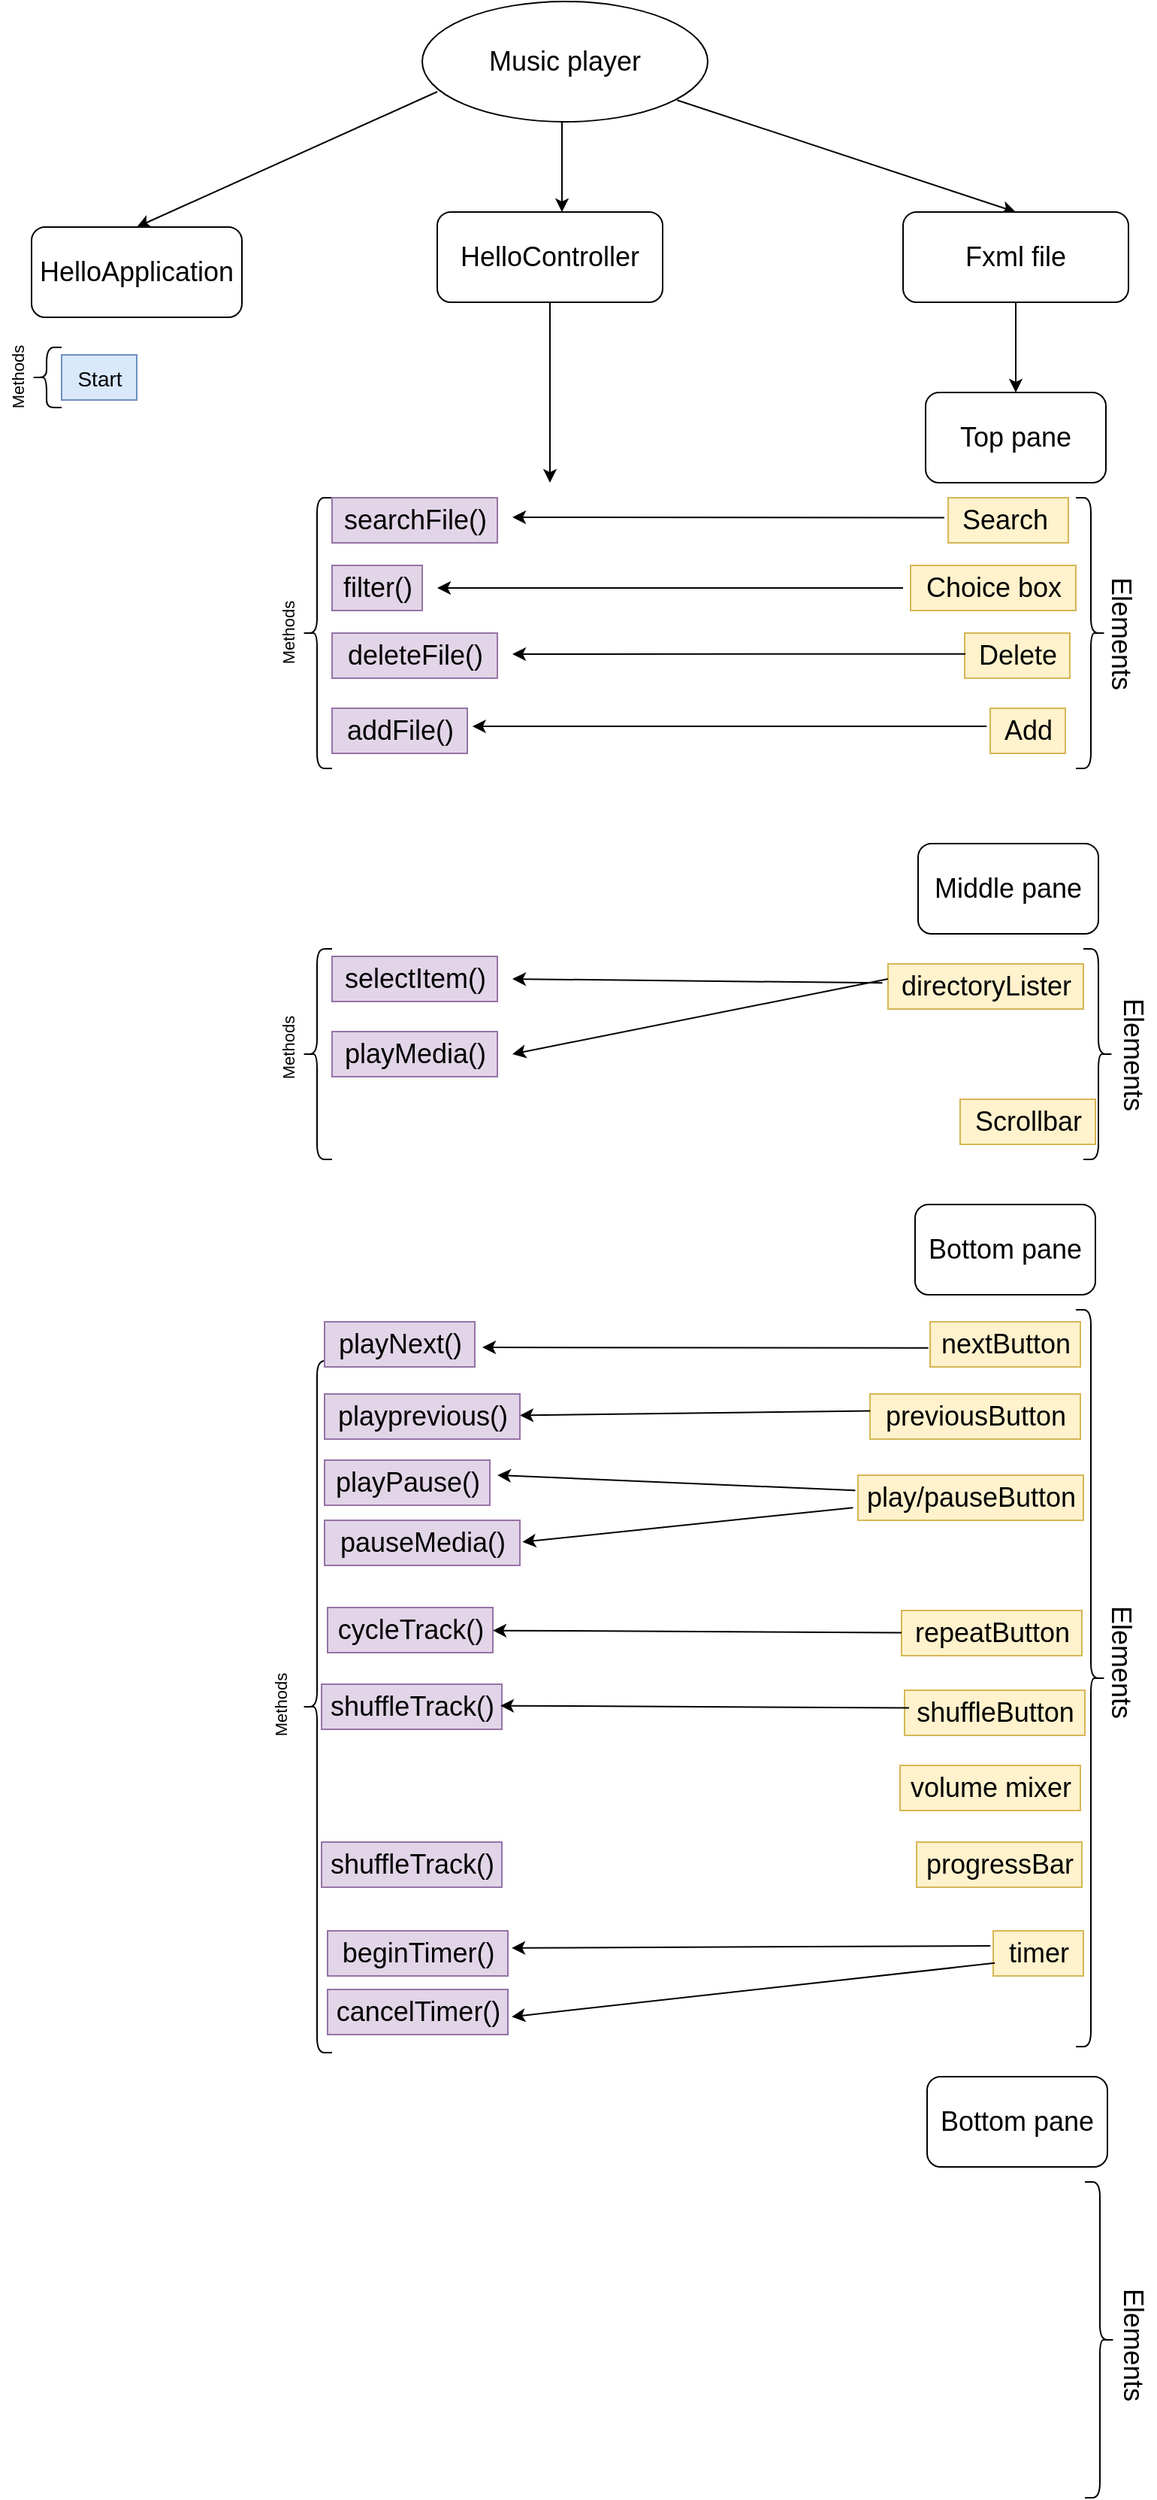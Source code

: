<mxfile version="18.1.3" type="github">
  <diagram id="jwbU3KSv2Wnw2e9hOpOf" name="Page-1">
    <mxGraphModel dx="1339" dy="807" grid="1" gridSize="10" guides="1" tooltips="1" connect="1" arrows="1" fold="1" page="1" pageScale="1" pageWidth="827" pageHeight="1169" math="0" shadow="0">
      <root>
        <mxCell id="0" />
        <mxCell id="1" parent="0" />
        <mxCell id="LroWwQaYujwsyl1GiZ47-1" value="&lt;font style=&quot;font-size: 18px;&quot;&gt;Music player&lt;/font&gt;" style="ellipse;whiteSpace=wrap;html=1;" vertex="1" parent="1">
          <mxGeometry x="300" y="20" width="190" height="80" as="geometry" />
        </mxCell>
        <mxCell id="LroWwQaYujwsyl1GiZ47-4" value="" style="endArrow=classic;html=1;rounded=0;fontSize=18;entryX=0.5;entryY=0;entryDx=0;entryDy=0;" edge="1" parent="1" target="LroWwQaYujwsyl1GiZ47-7">
          <mxGeometry width="50" height="50" relative="1" as="geometry">
            <mxPoint x="310" y="80" as="sourcePoint" />
            <mxPoint x="120" y="160" as="targetPoint" />
          </mxGeometry>
        </mxCell>
        <mxCell id="LroWwQaYujwsyl1GiZ47-5" value="" style="endArrow=classic;html=1;rounded=0;fontSize=18;exitX=0.5;exitY=1;exitDx=0;exitDy=0;" edge="1" parent="1">
          <mxGeometry width="50" height="50" relative="1" as="geometry">
            <mxPoint x="393" y="100" as="sourcePoint" />
            <mxPoint x="393" y="160" as="targetPoint" />
          </mxGeometry>
        </mxCell>
        <mxCell id="LroWwQaYujwsyl1GiZ47-6" value="" style="endArrow=classic;html=1;rounded=0;fontSize=18;exitX=0.893;exitY=0.82;exitDx=0;exitDy=0;exitPerimeter=0;entryX=0.5;entryY=0;entryDx=0;entryDy=0;" edge="1" parent="1" source="LroWwQaYujwsyl1GiZ47-1" target="LroWwQaYujwsyl1GiZ47-9">
          <mxGeometry width="50" height="50" relative="1" as="geometry">
            <mxPoint x="430" y="270" as="sourcePoint" />
            <mxPoint x="660" y="160" as="targetPoint" />
          </mxGeometry>
        </mxCell>
        <mxCell id="LroWwQaYujwsyl1GiZ47-7" value="HelloApplication" style="rounded=1;whiteSpace=wrap;html=1;fontSize=18;" vertex="1" parent="1">
          <mxGeometry x="40" y="170" width="140" height="60" as="geometry" />
        </mxCell>
        <mxCell id="LroWwQaYujwsyl1GiZ47-8" value="HelloController" style="rounded=1;whiteSpace=wrap;html=1;fontSize=18;" vertex="1" parent="1">
          <mxGeometry x="310" y="160" width="150" height="60" as="geometry" />
        </mxCell>
        <mxCell id="LroWwQaYujwsyl1GiZ47-9" value="Fxml file" style="rounded=1;whiteSpace=wrap;html=1;fontSize=18;" vertex="1" parent="1">
          <mxGeometry x="620" y="160" width="150" height="60" as="geometry" />
        </mxCell>
        <mxCell id="LroWwQaYujwsyl1GiZ47-10" value="" style="endArrow=classic;html=1;rounded=0;fontSize=18;exitX=0.5;exitY=1;exitDx=0;exitDy=0;" edge="1" parent="1" source="LroWwQaYujwsyl1GiZ47-8">
          <mxGeometry width="50" height="50" relative="1" as="geometry">
            <mxPoint x="430" y="270" as="sourcePoint" />
            <mxPoint x="385" y="340" as="targetPoint" />
          </mxGeometry>
        </mxCell>
        <mxCell id="LroWwQaYujwsyl1GiZ47-11" value="" style="endArrow=classic;html=1;rounded=0;fontSize=18;exitX=0.5;exitY=1;exitDx=0;exitDy=0;" edge="1" parent="1" source="LroWwQaYujwsyl1GiZ47-9">
          <mxGeometry width="50" height="50" relative="1" as="geometry">
            <mxPoint x="430" y="270" as="sourcePoint" />
            <mxPoint x="695" y="280" as="targetPoint" />
          </mxGeometry>
        </mxCell>
        <mxCell id="LroWwQaYujwsyl1GiZ47-13" value="" style="shape=curlyBracket;whiteSpace=wrap;html=1;rounded=1;fontSize=18;" vertex="1" parent="1">
          <mxGeometry x="40" y="250" width="20" height="40" as="geometry" />
        </mxCell>
        <mxCell id="LroWwQaYujwsyl1GiZ47-14" value="&lt;font style=&quot;font-size: 14px;&quot;&gt;Start&lt;/font&gt;" style="text;html=1;align=center;verticalAlign=middle;resizable=0;points=[];autosize=1;strokeColor=#6c8ebf;fillColor=#dae8fc;fontSize=18;" vertex="1" parent="1">
          <mxGeometry x="60" y="255" width="50" height="30" as="geometry" />
        </mxCell>
        <mxCell id="LroWwQaYujwsyl1GiZ47-15" value="&lt;font style=&quot;font-size: 11px;&quot;&gt;&lt;font&gt;Meth&lt;/font&gt;ods&lt;/font&gt;" style="text;html=1;align=center;verticalAlign=middle;resizable=0;points=[];autosize=1;strokeColor=none;fillColor=none;fontSize=14;rotation=270;" vertex="1" parent="1">
          <mxGeometry y="260" width="60" height="20" as="geometry" />
        </mxCell>
        <mxCell id="LroWwQaYujwsyl1GiZ47-17" value="&lt;font style=&quot;font-size: 18px;&quot;&gt;Top pane&lt;/font&gt;" style="rounded=1;whiteSpace=wrap;html=1;fontSize=11;" vertex="1" parent="1">
          <mxGeometry x="635" y="280" width="120" height="60" as="geometry" />
        </mxCell>
        <mxCell id="LroWwQaYujwsyl1GiZ47-18" value="" style="shape=curlyBracket;whiteSpace=wrap;html=1;rounded=1;flipH=1;fontSize=18;" vertex="1" parent="1">
          <mxGeometry x="735" y="350" width="20" height="180" as="geometry" />
        </mxCell>
        <mxCell id="LroWwQaYujwsyl1GiZ47-19" value="Elements" style="text;html=1;align=center;verticalAlign=middle;resizable=0;points=[];autosize=1;strokeColor=none;fillColor=none;fontSize=18;rotation=90;" vertex="1" parent="1">
          <mxGeometry x="720" y="425" width="90" height="30" as="geometry" />
        </mxCell>
        <mxCell id="LroWwQaYujwsyl1GiZ47-20" value="Search&amp;nbsp;" style="text;html=1;align=center;verticalAlign=middle;resizable=0;points=[];autosize=1;strokeColor=#d6b656;fillColor=#fff2cc;fontSize=18;" vertex="1" parent="1">
          <mxGeometry x="650" y="350" width="80" height="30" as="geometry" />
        </mxCell>
        <mxCell id="LroWwQaYujwsyl1GiZ47-22" value="Choice box" style="text;html=1;align=center;verticalAlign=middle;resizable=0;points=[];autosize=1;strokeColor=#d6b656;fillColor=#fff2cc;fontSize=18;" vertex="1" parent="1">
          <mxGeometry x="625" y="395" width="110" height="30" as="geometry" />
        </mxCell>
        <mxCell id="LroWwQaYujwsyl1GiZ47-23" value="Delete" style="text;html=1;align=center;verticalAlign=middle;resizable=0;points=[];autosize=1;strokeColor=#d6b656;fillColor=#fff2cc;fontSize=18;" vertex="1" parent="1">
          <mxGeometry x="661" y="440" width="70" height="30" as="geometry" />
        </mxCell>
        <mxCell id="LroWwQaYujwsyl1GiZ47-24" value="Add" style="text;html=1;align=center;verticalAlign=middle;resizable=0;points=[];autosize=1;strokeColor=#d6b656;fillColor=#fff2cc;fontSize=18;" vertex="1" parent="1">
          <mxGeometry x="678" y="490" width="50" height="30" as="geometry" />
        </mxCell>
        <mxCell id="LroWwQaYujwsyl1GiZ47-25" value="" style="endArrow=classic;html=1;rounded=0;fontSize=18;exitX=-0.032;exitY=0.441;exitDx=0;exitDy=0;exitPerimeter=0;" edge="1" parent="1" source="LroWwQaYujwsyl1GiZ47-20">
          <mxGeometry width="50" height="50" relative="1" as="geometry">
            <mxPoint x="500" y="450" as="sourcePoint" />
            <mxPoint x="360" y="363" as="targetPoint" />
          </mxGeometry>
        </mxCell>
        <mxCell id="LroWwQaYujwsyl1GiZ47-26" value="" style="endArrow=classic;html=1;rounded=0;fontSize=18;" edge="1" parent="1">
          <mxGeometry width="50" height="50" relative="1" as="geometry">
            <mxPoint x="620" y="410" as="sourcePoint" />
            <mxPoint x="310" y="410" as="targetPoint" />
          </mxGeometry>
        </mxCell>
        <mxCell id="LroWwQaYujwsyl1GiZ47-27" value="" style="endArrow=classic;html=1;rounded=0;fontSize=18;exitX=0.008;exitY=0.461;exitDx=0;exitDy=0;exitPerimeter=0;" edge="1" parent="1" source="LroWwQaYujwsyl1GiZ47-23">
          <mxGeometry width="50" height="50" relative="1" as="geometry">
            <mxPoint x="500" y="450" as="sourcePoint" />
            <mxPoint x="360" y="454" as="targetPoint" />
          </mxGeometry>
        </mxCell>
        <mxCell id="LroWwQaYujwsyl1GiZ47-28" value="" style="endArrow=classic;html=1;rounded=0;fontSize=18;exitX=-0.047;exitY=0.402;exitDx=0;exitDy=0;exitPerimeter=0;entryX=1.037;entryY=0.402;entryDx=0;entryDy=0;entryPerimeter=0;" edge="1" parent="1" source="LroWwQaYujwsyl1GiZ47-24" target="LroWwQaYujwsyl1GiZ47-32">
          <mxGeometry width="50" height="50" relative="1" as="geometry">
            <mxPoint x="500" y="450" as="sourcePoint" />
            <mxPoint x="420" y="500" as="targetPoint" />
          </mxGeometry>
        </mxCell>
        <mxCell id="LroWwQaYujwsyl1GiZ47-29" value="" style="shape=curlyBracket;whiteSpace=wrap;html=1;rounded=1;fontSize=18;" vertex="1" parent="1">
          <mxGeometry x="220" y="350" width="20" height="180" as="geometry" />
        </mxCell>
        <mxCell id="LroWwQaYujwsyl1GiZ47-30" value="&lt;font style=&quot;font-size: 11px;&quot;&gt;&lt;font&gt;Meth&lt;/font&gt;ods&lt;/font&gt;" style="text;html=1;align=center;verticalAlign=middle;resizable=0;points=[];autosize=1;strokeColor=none;fillColor=none;fontSize=14;rotation=270;" vertex="1" parent="1">
          <mxGeometry x="180" y="430" width="60" height="20" as="geometry" />
        </mxCell>
        <mxCell id="LroWwQaYujwsyl1GiZ47-31" value="deleteFile()" style="text;html=1;align=center;verticalAlign=middle;resizable=0;points=[];autosize=1;strokeColor=#9673a6;fillColor=#e1d5e7;fontSize=18;" vertex="1" parent="1">
          <mxGeometry x="240" y="440" width="110" height="30" as="geometry" />
        </mxCell>
        <mxCell id="LroWwQaYujwsyl1GiZ47-32" value="addFile()" style="text;html=1;align=center;verticalAlign=middle;resizable=0;points=[];autosize=1;strokeColor=#9673a6;fillColor=#e1d5e7;fontSize=18;" vertex="1" parent="1">
          <mxGeometry x="240" y="490" width="90" height="30" as="geometry" />
        </mxCell>
        <mxCell id="LroWwQaYujwsyl1GiZ47-33" value="searchFile()" style="text;html=1;align=center;verticalAlign=middle;resizable=0;points=[];autosize=1;strokeColor=#9673a6;fillColor=#e1d5e7;fontSize=18;" vertex="1" parent="1">
          <mxGeometry x="240" y="350" width="110" height="30" as="geometry" />
        </mxCell>
        <mxCell id="LroWwQaYujwsyl1GiZ47-34" value="filter()" style="text;html=1;align=center;verticalAlign=middle;resizable=0;points=[];autosize=1;strokeColor=#9673a6;fillColor=#e1d5e7;fontSize=18;" vertex="1" parent="1">
          <mxGeometry x="240" y="395" width="60" height="30" as="geometry" />
        </mxCell>
        <mxCell id="LroWwQaYujwsyl1GiZ47-35" value="Middle pane" style="rounded=1;whiteSpace=wrap;html=1;fontSize=18;" vertex="1" parent="1">
          <mxGeometry x="630" y="580" width="120" height="60" as="geometry" />
        </mxCell>
        <mxCell id="LroWwQaYujwsyl1GiZ47-36" value="" style="shape=curlyBracket;whiteSpace=wrap;html=1;rounded=1;flipH=1;fontSize=18;" vertex="1" parent="1">
          <mxGeometry x="740" y="650" width="20" height="140" as="geometry" />
        </mxCell>
        <mxCell id="LroWwQaYujwsyl1GiZ47-37" value="Elements" style="text;html=1;align=center;verticalAlign=middle;resizable=0;points=[];autosize=1;strokeColor=none;fillColor=none;fontSize=18;rotation=90;" vertex="1" parent="1">
          <mxGeometry x="728" y="705" width="90" height="30" as="geometry" />
        </mxCell>
        <mxCell id="LroWwQaYujwsyl1GiZ47-38" value="directoryLister" style="text;html=1;align=center;verticalAlign=middle;resizable=0;points=[];autosize=1;strokeColor=#d6b656;fillColor=#fff2cc;fontSize=18;" vertex="1" parent="1">
          <mxGeometry x="610" y="660" width="130" height="30" as="geometry" />
        </mxCell>
        <mxCell id="LroWwQaYujwsyl1GiZ47-39" value="Scrollbar" style="text;html=1;align=center;verticalAlign=middle;resizable=0;points=[];autosize=1;strokeColor=#d6b656;fillColor=#fff2cc;fontSize=18;" vertex="1" parent="1">
          <mxGeometry x="658" y="750" width="90" height="30" as="geometry" />
        </mxCell>
        <mxCell id="LroWwQaYujwsyl1GiZ47-40" value="" style="shape=curlyBracket;whiteSpace=wrap;html=1;rounded=1;fontSize=18;" vertex="1" parent="1">
          <mxGeometry x="220" y="650" width="20" height="140" as="geometry" />
        </mxCell>
        <mxCell id="LroWwQaYujwsyl1GiZ47-41" value="&lt;font style=&quot;font-size: 11px;&quot;&gt;&lt;font&gt;Meth&lt;/font&gt;ods&lt;/font&gt;" style="text;html=1;align=center;verticalAlign=middle;resizable=0;points=[];autosize=1;strokeColor=none;fillColor=none;fontSize=14;rotation=270;" vertex="1" parent="1">
          <mxGeometry x="180" y="706" width="60" height="20" as="geometry" />
        </mxCell>
        <mxCell id="LroWwQaYujwsyl1GiZ47-42" value="" style="endArrow=classic;html=1;rounded=0;fontSize=18;exitX=-0.029;exitY=0.422;exitDx=0;exitDy=0;exitPerimeter=0;" edge="1" parent="1">
          <mxGeometry width="50" height="50" relative="1" as="geometry">
            <mxPoint x="606.23" y="672.66" as="sourcePoint" />
            <mxPoint x="360" y="670" as="targetPoint" />
          </mxGeometry>
        </mxCell>
        <mxCell id="LroWwQaYujwsyl1GiZ47-43" value="selectItem()" style="text;html=1;align=center;verticalAlign=middle;resizable=0;points=[];autosize=1;strokeColor=#9673a6;fillColor=#e1d5e7;fontSize=18;" vertex="1" parent="1">
          <mxGeometry x="240" y="655" width="110" height="30" as="geometry" />
        </mxCell>
        <mxCell id="LroWwQaYujwsyl1GiZ47-45" value="" style="endArrow=classic;html=1;rounded=0;fontSize=18;" edge="1" parent="1">
          <mxGeometry width="50" height="50" relative="1" as="geometry">
            <mxPoint x="610" y="670" as="sourcePoint" />
            <mxPoint x="360" y="720" as="targetPoint" />
          </mxGeometry>
        </mxCell>
        <mxCell id="LroWwQaYujwsyl1GiZ47-46" value="playMedia()" style="text;html=1;align=center;verticalAlign=middle;resizable=0;points=[];autosize=1;strokeColor=#9673a6;fillColor=#e1d5e7;fontSize=18;" vertex="1" parent="1">
          <mxGeometry x="240" y="705" width="110" height="30" as="geometry" />
        </mxCell>
        <mxCell id="LroWwQaYujwsyl1GiZ47-48" value="Bottom pane" style="rounded=1;whiteSpace=wrap;html=1;fontSize=18;" vertex="1" parent="1">
          <mxGeometry x="628" y="820" width="120" height="60" as="geometry" />
        </mxCell>
        <mxCell id="LroWwQaYujwsyl1GiZ47-49" value="" style="shape=curlyBracket;whiteSpace=wrap;html=1;rounded=1;flipH=1;fontSize=18;" vertex="1" parent="1">
          <mxGeometry x="735" y="890" width="20" height="490" as="geometry" />
        </mxCell>
        <mxCell id="LroWwQaYujwsyl1GiZ47-51" value="Elements" style="text;html=1;align=center;verticalAlign=middle;resizable=0;points=[];autosize=1;strokeColor=none;fillColor=none;fontSize=18;rotation=90;" vertex="1" parent="1">
          <mxGeometry x="720" y="1109" width="90" height="30" as="geometry" />
        </mxCell>
        <mxCell id="LroWwQaYujwsyl1GiZ47-52" value="nextButton" style="text;html=1;align=center;verticalAlign=middle;resizable=0;points=[];autosize=1;strokeColor=#d6b656;fillColor=#fff2cc;fontSize=18;" vertex="1" parent="1">
          <mxGeometry x="638" y="898" width="100" height="30" as="geometry" />
        </mxCell>
        <mxCell id="LroWwQaYujwsyl1GiZ47-53" value="previousButton" style="text;html=1;align=center;verticalAlign=middle;resizable=0;points=[];autosize=1;strokeColor=#d6b656;fillColor=#fff2cc;fontSize=18;" vertex="1" parent="1">
          <mxGeometry x="598" y="946" width="140" height="30" as="geometry" />
        </mxCell>
        <mxCell id="LroWwQaYujwsyl1GiZ47-54" value="play/pauseButton" style="text;html=1;align=center;verticalAlign=middle;resizable=0;points=[];autosize=1;strokeColor=#d6b656;fillColor=#fff2cc;fontSize=18;" vertex="1" parent="1">
          <mxGeometry x="590" y="1000" width="150" height="30" as="geometry" />
        </mxCell>
        <mxCell id="LroWwQaYujwsyl1GiZ47-55" value="shuffleButton" style="text;html=1;align=center;verticalAlign=middle;resizable=0;points=[];autosize=1;strokeColor=#d6b656;fillColor=#fff2cc;fontSize=18;" vertex="1" parent="1">
          <mxGeometry x="621" y="1143" width="120" height="30" as="geometry" />
        </mxCell>
        <mxCell id="LroWwQaYujwsyl1GiZ47-57" value="repeatButton" style="text;html=1;align=center;verticalAlign=middle;resizable=0;points=[];autosize=1;strokeColor=#d6b656;fillColor=#fff2cc;fontSize=18;" vertex="1" parent="1">
          <mxGeometry x="619" y="1090" width="120" height="30" as="geometry" />
        </mxCell>
        <mxCell id="LroWwQaYujwsyl1GiZ47-58" value="" style="shape=curlyBracket;whiteSpace=wrap;html=1;rounded=1;fontSize=18;" vertex="1" parent="1">
          <mxGeometry x="220" y="924" width="20" height="460" as="geometry" />
        </mxCell>
        <mxCell id="LroWwQaYujwsyl1GiZ47-59" value="&lt;font style=&quot;font-size: 11px;&quot;&gt;&lt;font&gt;Meth&lt;/font&gt;ods&lt;/font&gt;" style="text;html=1;align=center;verticalAlign=middle;resizable=0;points=[];autosize=1;strokeColor=none;fillColor=none;fontSize=14;rotation=270;" vertex="1" parent="1">
          <mxGeometry x="175" y="1143" width="60" height="20" as="geometry" />
        </mxCell>
        <mxCell id="LroWwQaYujwsyl1GiZ47-60" value="" style="endArrow=classic;html=1;rounded=0;fontSize=18;exitX=-0.012;exitY=0.578;exitDx=0;exitDy=0;exitPerimeter=0;" edge="1" parent="1" source="LroWwQaYujwsyl1GiZ47-52">
          <mxGeometry width="50" height="50" relative="1" as="geometry">
            <mxPoint x="340" y="920" as="sourcePoint" />
            <mxPoint x="340" y="915" as="targetPoint" />
          </mxGeometry>
        </mxCell>
        <mxCell id="LroWwQaYujwsyl1GiZ47-61" value="volume mixer" style="text;html=1;align=center;verticalAlign=middle;resizable=0;points=[];autosize=1;strokeColor=#d6b656;fillColor=#fff2cc;fontSize=18;" vertex="1" parent="1">
          <mxGeometry x="618" y="1193" width="120" height="30" as="geometry" />
        </mxCell>
        <mxCell id="LroWwQaYujwsyl1GiZ47-62" value="timer" style="text;html=1;align=center;verticalAlign=middle;resizable=0;points=[];autosize=1;strokeColor=#d6b656;fillColor=#fff2cc;fontSize=18;" vertex="1" parent="1">
          <mxGeometry x="680" y="1303" width="60" height="30" as="geometry" />
        </mxCell>
        <mxCell id="LroWwQaYujwsyl1GiZ47-63" value="progressBar" style="text;html=1;align=center;verticalAlign=middle;resizable=0;points=[];autosize=1;strokeColor=#d6b656;fillColor=#fff2cc;fontSize=18;" vertex="1" parent="1">
          <mxGeometry x="629" y="1244" width="110" height="30" as="geometry" />
        </mxCell>
        <mxCell id="LroWwQaYujwsyl1GiZ47-64" value="playNext()" style="text;html=1;align=center;verticalAlign=middle;resizable=0;points=[];autosize=1;strokeColor=#9673a6;fillColor=#e1d5e7;fontSize=18;" vertex="1" parent="1">
          <mxGeometry x="235" y="898" width="100" height="30" as="geometry" />
        </mxCell>
        <mxCell id="LroWwQaYujwsyl1GiZ47-65" value="" style="endArrow=classic;html=1;rounded=0;fontSize=18;exitX=0.001;exitY=0.376;exitDx=0;exitDy=0;exitPerimeter=0;" edge="1" parent="1" source="LroWwQaYujwsyl1GiZ47-53" target="LroWwQaYujwsyl1GiZ47-66">
          <mxGeometry width="50" height="50" relative="1" as="geometry">
            <mxPoint x="588" y="960.63" as="sourcePoint" />
            <mxPoint x="380" y="960" as="targetPoint" />
          </mxGeometry>
        </mxCell>
        <mxCell id="LroWwQaYujwsyl1GiZ47-66" value="playprevious()" style="text;html=1;align=center;verticalAlign=middle;resizable=0;points=[];autosize=1;strokeColor=#9673a6;fillColor=#e1d5e7;fontSize=18;" vertex="1" parent="1">
          <mxGeometry x="235" y="946" width="130" height="30" as="geometry" />
        </mxCell>
        <mxCell id="LroWwQaYujwsyl1GiZ47-67" value="playPause()" style="text;html=1;align=center;verticalAlign=middle;resizable=0;points=[];autosize=1;strokeColor=#9673a6;fillColor=#e1d5e7;fontSize=18;" vertex="1" parent="1">
          <mxGeometry x="235" y="990" width="110" height="30" as="geometry" />
        </mxCell>
        <mxCell id="LroWwQaYujwsyl1GiZ47-68" value="pauseMedia()" style="text;html=1;align=center;verticalAlign=middle;resizable=0;points=[];autosize=1;strokeColor=#9673a6;fillColor=#e1d5e7;fontSize=18;" vertex="1" parent="1">
          <mxGeometry x="235" y="1030" width="130" height="30" as="geometry" />
        </mxCell>
        <mxCell id="LroWwQaYujwsyl1GiZ47-69" value="" style="endArrow=classic;html=1;rounded=0;fontSize=18;exitX=-0.012;exitY=0.338;exitDx=0;exitDy=0;exitPerimeter=0;" edge="1" parent="1" source="LroWwQaYujwsyl1GiZ47-54">
          <mxGeometry width="50" height="50" relative="1" as="geometry">
            <mxPoint x="310" y="1040" as="sourcePoint" />
            <mxPoint x="350" y="1000" as="targetPoint" />
          </mxGeometry>
        </mxCell>
        <mxCell id="LroWwQaYujwsyl1GiZ47-70" value="" style="endArrow=classic;html=1;rounded=0;fontSize=18;exitX=-0.022;exitY=0.719;exitDx=0;exitDy=0;exitPerimeter=0;entryX=1.013;entryY=0.481;entryDx=0;entryDy=0;entryPerimeter=0;" edge="1" parent="1" source="LroWwQaYujwsyl1GiZ47-54" target="LroWwQaYujwsyl1GiZ47-68">
          <mxGeometry width="50" height="50" relative="1" as="geometry">
            <mxPoint x="310" y="1040" as="sourcePoint" />
            <mxPoint x="360" y="990" as="targetPoint" />
          </mxGeometry>
        </mxCell>
        <mxCell id="LroWwQaYujwsyl1GiZ47-71" value="cycleTrack()" style="text;html=1;align=center;verticalAlign=middle;resizable=0;points=[];autosize=1;strokeColor=#9673a6;fillColor=#e1d5e7;fontSize=18;" vertex="1" parent="1">
          <mxGeometry x="237" y="1088" width="110" height="30" as="geometry" />
        </mxCell>
        <mxCell id="LroWwQaYujwsyl1GiZ47-72" value="" style="endArrow=classic;html=1;rounded=0;fontSize=18;" edge="1" parent="1" source="LroWwQaYujwsyl1GiZ47-57" target="LroWwQaYujwsyl1GiZ47-71">
          <mxGeometry width="50" height="50" relative="1" as="geometry">
            <mxPoint x="590" y="1103" as="sourcePoint" />
            <mxPoint x="360" y="1130" as="targetPoint" />
          </mxGeometry>
        </mxCell>
        <mxCell id="LroWwQaYujwsyl1GiZ47-73" value="shuffleTrack()" style="text;html=1;align=center;verticalAlign=middle;resizable=0;points=[];autosize=1;strokeColor=#9673a6;fillColor=#e1d5e7;fontSize=18;" vertex="1" parent="1">
          <mxGeometry x="233" y="1139" width="120" height="30" as="geometry" />
        </mxCell>
        <mxCell id="LroWwQaYujwsyl1GiZ47-74" value="" style="endArrow=classic;html=1;rounded=0;fontSize=18;" edge="1" parent="1">
          <mxGeometry width="50" height="50" relative="1" as="geometry">
            <mxPoint x="624" y="1154.69" as="sourcePoint" />
            <mxPoint x="352.0" y="1153.284" as="targetPoint" />
          </mxGeometry>
        </mxCell>
        <mxCell id="LroWwQaYujwsyl1GiZ47-76" value="shuffleTrack()" style="text;html=1;align=center;verticalAlign=middle;resizable=0;points=[];autosize=1;strokeColor=#9673a6;fillColor=#e1d5e7;fontSize=18;" vertex="1" parent="1">
          <mxGeometry x="233" y="1244" width="120" height="30" as="geometry" />
        </mxCell>
        <mxCell id="LroWwQaYujwsyl1GiZ47-77" value="Bottom pane" style="rounded=1;whiteSpace=wrap;html=1;fontSize=18;" vertex="1" parent="1">
          <mxGeometry x="636" y="1400" width="120" height="60" as="geometry" />
        </mxCell>
        <mxCell id="LroWwQaYujwsyl1GiZ47-78" value="" style="shape=curlyBracket;whiteSpace=wrap;html=1;rounded=1;flipH=1;fontSize=18;" vertex="1" parent="1">
          <mxGeometry x="741" y="1470" width="20" height="210" as="geometry" />
        </mxCell>
        <mxCell id="LroWwQaYujwsyl1GiZ47-79" value="Elements" style="text;html=1;align=center;verticalAlign=middle;resizable=0;points=[];autosize=1;strokeColor=none;fillColor=none;fontSize=18;rotation=90;" vertex="1" parent="1">
          <mxGeometry x="728" y="1563" width="90" height="30" as="geometry" />
        </mxCell>
        <mxCell id="LroWwQaYujwsyl1GiZ47-80" value="beginTimer()" style="text;html=1;align=center;verticalAlign=middle;resizable=0;points=[];autosize=1;strokeColor=#9673a6;fillColor=#e1d5e7;fontSize=18;" vertex="1" parent="1">
          <mxGeometry x="237" y="1303" width="120" height="30" as="geometry" />
        </mxCell>
        <mxCell id="LroWwQaYujwsyl1GiZ47-82" value="cancelTimer()" style="text;html=1;align=center;verticalAlign=middle;resizable=0;points=[];autosize=1;strokeColor=#9673a6;fillColor=#e1d5e7;fontSize=18;" vertex="1" parent="1">
          <mxGeometry x="237" y="1342" width="120" height="30" as="geometry" />
        </mxCell>
        <mxCell id="LroWwQaYujwsyl1GiZ47-83" value="" style="endArrow=classic;html=1;rounded=0;fontSize=18;exitX=-0.031;exitY=0.333;exitDx=0;exitDy=0;exitPerimeter=0;entryX=1.021;entryY=0.381;entryDx=0;entryDy=0;entryPerimeter=0;" edge="1" parent="1" source="LroWwQaYujwsyl1GiZ47-62" target="LroWwQaYujwsyl1GiZ47-80">
          <mxGeometry width="50" height="50" relative="1" as="geometry">
            <mxPoint x="300" y="1210" as="sourcePoint" />
            <mxPoint x="350" y="1160" as="targetPoint" />
          </mxGeometry>
        </mxCell>
        <mxCell id="LroWwQaYujwsyl1GiZ47-84" value="" style="endArrow=classic;html=1;rounded=0;fontSize=18;exitX=0.017;exitY=0.714;exitDx=0;exitDy=0;exitPerimeter=0;entryX=1.021;entryY=0.605;entryDx=0;entryDy=0;entryPerimeter=0;" edge="1" parent="1" source="LroWwQaYujwsyl1GiZ47-62" target="LroWwQaYujwsyl1GiZ47-82">
          <mxGeometry width="50" height="50" relative="1" as="geometry">
            <mxPoint x="300" y="1210" as="sourcePoint" />
            <mxPoint x="350" y="1160" as="targetPoint" />
          </mxGeometry>
        </mxCell>
      </root>
    </mxGraphModel>
  </diagram>
</mxfile>
